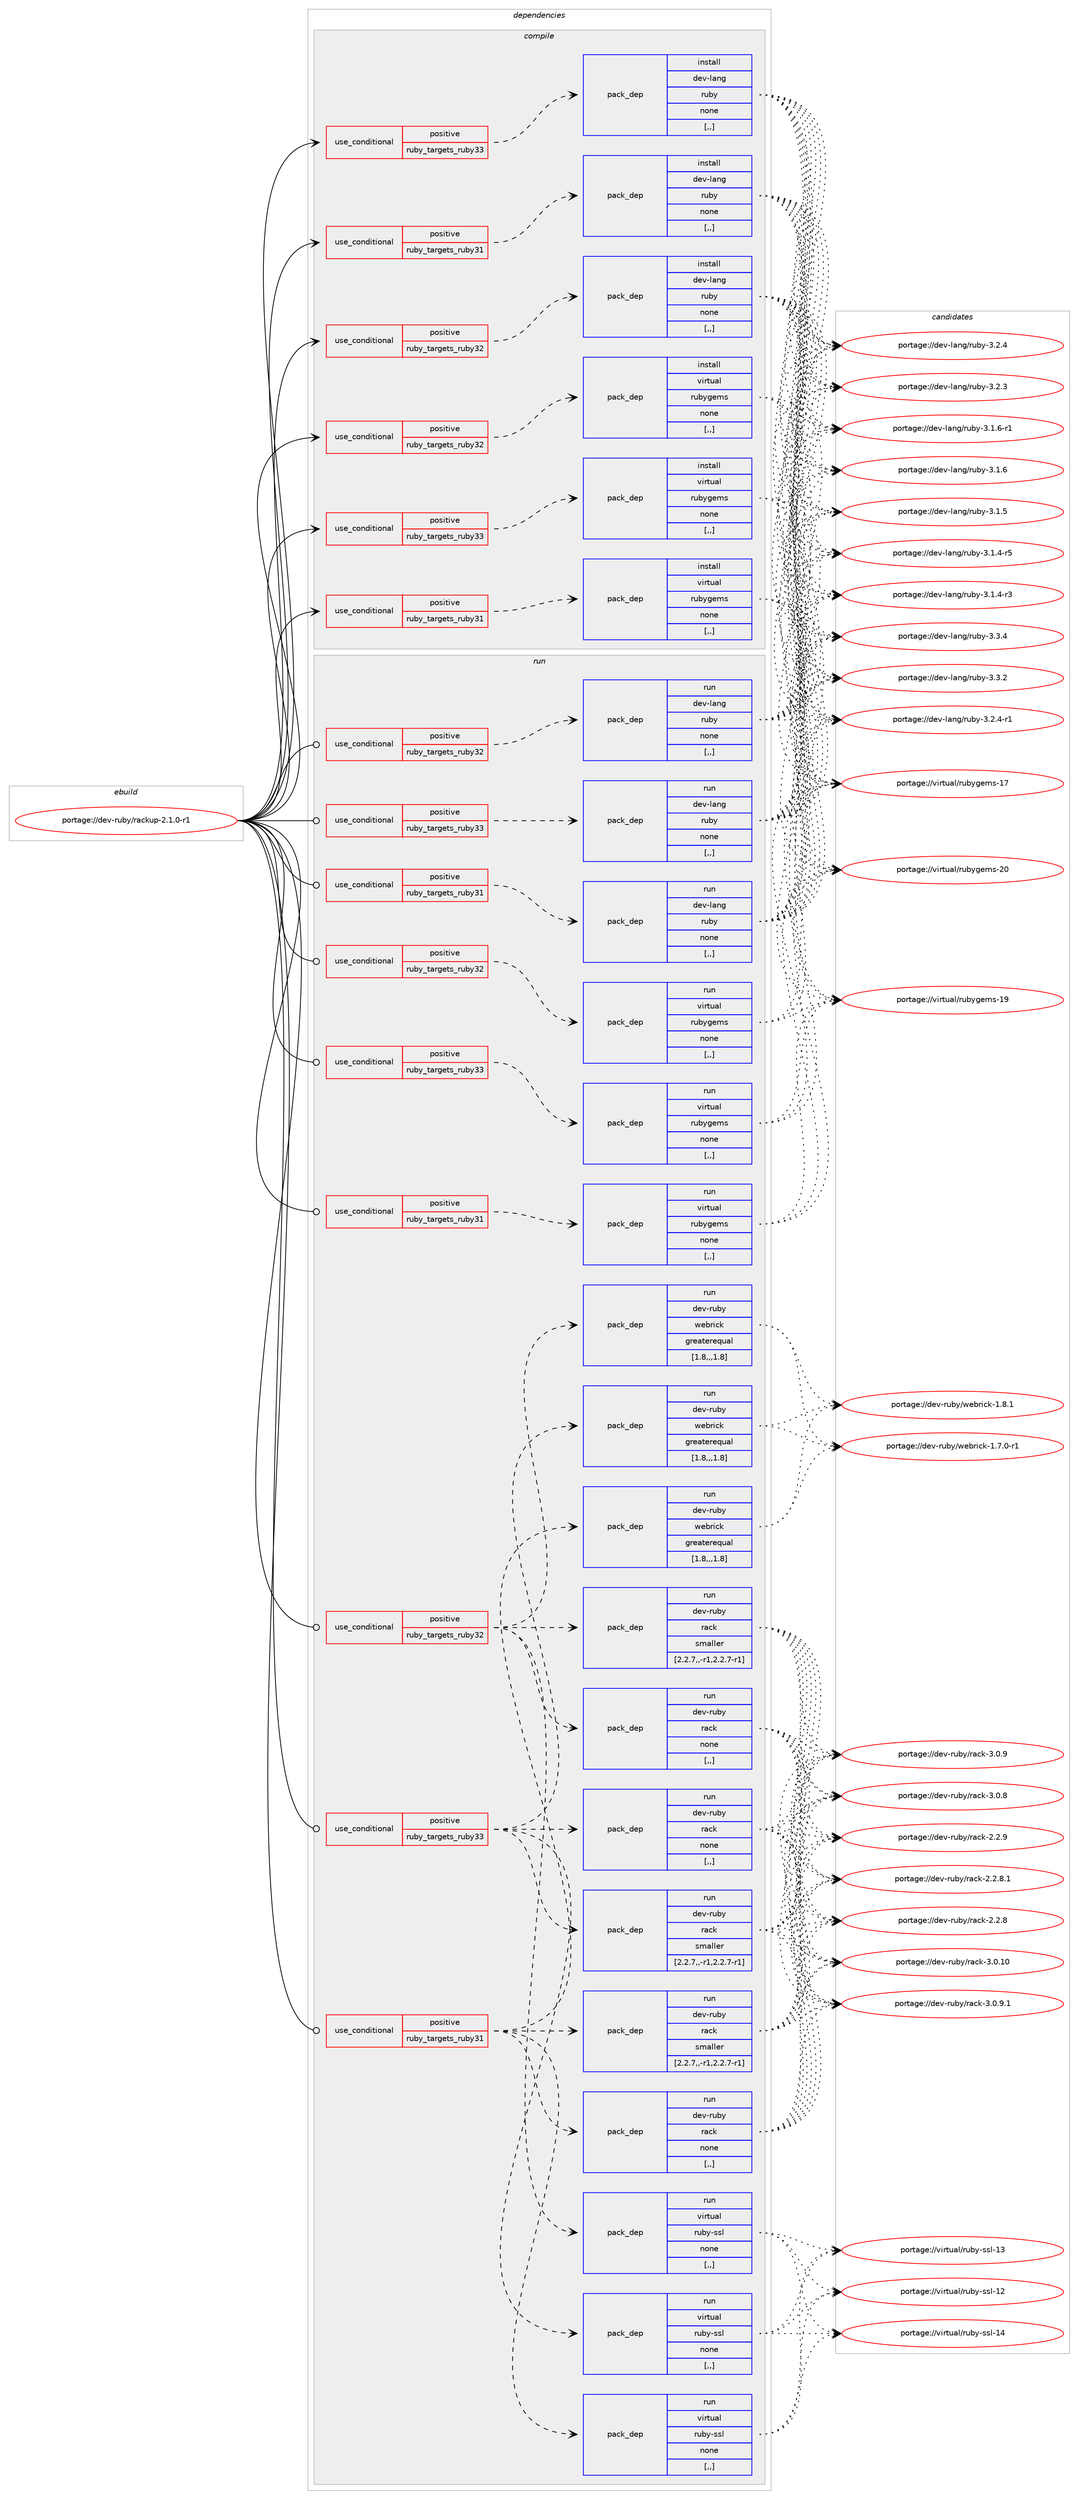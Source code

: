 digraph prolog {

# *************
# Graph options
# *************

newrank=true;
concentrate=true;
compound=true;
graph [rankdir=LR,fontname=Helvetica,fontsize=10,ranksep=1.5];#, ranksep=2.5, nodesep=0.2];
edge  [arrowhead=vee];
node  [fontname=Helvetica,fontsize=10];

# **********
# The ebuild
# **********

subgraph cluster_leftcol {
color=gray;
label=<<i>ebuild</i>>;
id [label="portage://dev-ruby/rackup-2.1.0-r1", color=red, width=4, href="../dev-ruby/rackup-2.1.0-r1.svg"];
}

# ****************
# The dependencies
# ****************

subgraph cluster_midcol {
color=gray;
label=<<i>dependencies</i>>;
subgraph cluster_compile {
fillcolor="#eeeeee";
style=filled;
label=<<i>compile</i>>;
subgraph cond53184 {
dependency195351 [label=<<TABLE BORDER="0" CELLBORDER="1" CELLSPACING="0" CELLPADDING="4"><TR><TD ROWSPAN="3" CELLPADDING="10">use_conditional</TD></TR><TR><TD>positive</TD></TR><TR><TD>ruby_targets_ruby31</TD></TR></TABLE>>, shape=none, color=red];
subgraph pack140812 {
dependency195352 [label=<<TABLE BORDER="0" CELLBORDER="1" CELLSPACING="0" CELLPADDING="4" WIDTH="220"><TR><TD ROWSPAN="6" CELLPADDING="30">pack_dep</TD></TR><TR><TD WIDTH="110">install</TD></TR><TR><TD>dev-lang</TD></TR><TR><TD>ruby</TD></TR><TR><TD>none</TD></TR><TR><TD>[,,]</TD></TR></TABLE>>, shape=none, color=blue];
}
dependency195351:e -> dependency195352:w [weight=20,style="dashed",arrowhead="vee"];
}
id:e -> dependency195351:w [weight=20,style="solid",arrowhead="vee"];
subgraph cond53185 {
dependency195353 [label=<<TABLE BORDER="0" CELLBORDER="1" CELLSPACING="0" CELLPADDING="4"><TR><TD ROWSPAN="3" CELLPADDING="10">use_conditional</TD></TR><TR><TD>positive</TD></TR><TR><TD>ruby_targets_ruby31</TD></TR></TABLE>>, shape=none, color=red];
subgraph pack140813 {
dependency195354 [label=<<TABLE BORDER="0" CELLBORDER="1" CELLSPACING="0" CELLPADDING="4" WIDTH="220"><TR><TD ROWSPAN="6" CELLPADDING="30">pack_dep</TD></TR><TR><TD WIDTH="110">install</TD></TR><TR><TD>virtual</TD></TR><TR><TD>rubygems</TD></TR><TR><TD>none</TD></TR><TR><TD>[,,]</TD></TR></TABLE>>, shape=none, color=blue];
}
dependency195353:e -> dependency195354:w [weight=20,style="dashed",arrowhead="vee"];
}
id:e -> dependency195353:w [weight=20,style="solid",arrowhead="vee"];
subgraph cond53186 {
dependency195355 [label=<<TABLE BORDER="0" CELLBORDER="1" CELLSPACING="0" CELLPADDING="4"><TR><TD ROWSPAN="3" CELLPADDING="10">use_conditional</TD></TR><TR><TD>positive</TD></TR><TR><TD>ruby_targets_ruby32</TD></TR></TABLE>>, shape=none, color=red];
subgraph pack140814 {
dependency195356 [label=<<TABLE BORDER="0" CELLBORDER="1" CELLSPACING="0" CELLPADDING="4" WIDTH="220"><TR><TD ROWSPAN="6" CELLPADDING="30">pack_dep</TD></TR><TR><TD WIDTH="110">install</TD></TR><TR><TD>dev-lang</TD></TR><TR><TD>ruby</TD></TR><TR><TD>none</TD></TR><TR><TD>[,,]</TD></TR></TABLE>>, shape=none, color=blue];
}
dependency195355:e -> dependency195356:w [weight=20,style="dashed",arrowhead="vee"];
}
id:e -> dependency195355:w [weight=20,style="solid",arrowhead="vee"];
subgraph cond53187 {
dependency195357 [label=<<TABLE BORDER="0" CELLBORDER="1" CELLSPACING="0" CELLPADDING="4"><TR><TD ROWSPAN="3" CELLPADDING="10">use_conditional</TD></TR><TR><TD>positive</TD></TR><TR><TD>ruby_targets_ruby32</TD></TR></TABLE>>, shape=none, color=red];
subgraph pack140815 {
dependency195358 [label=<<TABLE BORDER="0" CELLBORDER="1" CELLSPACING="0" CELLPADDING="4" WIDTH="220"><TR><TD ROWSPAN="6" CELLPADDING="30">pack_dep</TD></TR><TR><TD WIDTH="110">install</TD></TR><TR><TD>virtual</TD></TR><TR><TD>rubygems</TD></TR><TR><TD>none</TD></TR><TR><TD>[,,]</TD></TR></TABLE>>, shape=none, color=blue];
}
dependency195357:e -> dependency195358:w [weight=20,style="dashed",arrowhead="vee"];
}
id:e -> dependency195357:w [weight=20,style="solid",arrowhead="vee"];
subgraph cond53188 {
dependency195359 [label=<<TABLE BORDER="0" CELLBORDER="1" CELLSPACING="0" CELLPADDING="4"><TR><TD ROWSPAN="3" CELLPADDING="10">use_conditional</TD></TR><TR><TD>positive</TD></TR><TR><TD>ruby_targets_ruby33</TD></TR></TABLE>>, shape=none, color=red];
subgraph pack140816 {
dependency195360 [label=<<TABLE BORDER="0" CELLBORDER="1" CELLSPACING="0" CELLPADDING="4" WIDTH="220"><TR><TD ROWSPAN="6" CELLPADDING="30">pack_dep</TD></TR><TR><TD WIDTH="110">install</TD></TR><TR><TD>dev-lang</TD></TR><TR><TD>ruby</TD></TR><TR><TD>none</TD></TR><TR><TD>[,,]</TD></TR></TABLE>>, shape=none, color=blue];
}
dependency195359:e -> dependency195360:w [weight=20,style="dashed",arrowhead="vee"];
}
id:e -> dependency195359:w [weight=20,style="solid",arrowhead="vee"];
subgraph cond53189 {
dependency195361 [label=<<TABLE BORDER="0" CELLBORDER="1" CELLSPACING="0" CELLPADDING="4"><TR><TD ROWSPAN="3" CELLPADDING="10">use_conditional</TD></TR><TR><TD>positive</TD></TR><TR><TD>ruby_targets_ruby33</TD></TR></TABLE>>, shape=none, color=red];
subgraph pack140817 {
dependency195362 [label=<<TABLE BORDER="0" CELLBORDER="1" CELLSPACING="0" CELLPADDING="4" WIDTH="220"><TR><TD ROWSPAN="6" CELLPADDING="30">pack_dep</TD></TR><TR><TD WIDTH="110">install</TD></TR><TR><TD>virtual</TD></TR><TR><TD>rubygems</TD></TR><TR><TD>none</TD></TR><TR><TD>[,,]</TD></TR></TABLE>>, shape=none, color=blue];
}
dependency195361:e -> dependency195362:w [weight=20,style="dashed",arrowhead="vee"];
}
id:e -> dependency195361:w [weight=20,style="solid",arrowhead="vee"];
}
subgraph cluster_compileandrun {
fillcolor="#eeeeee";
style=filled;
label=<<i>compile and run</i>>;
}
subgraph cluster_run {
fillcolor="#eeeeee";
style=filled;
label=<<i>run</i>>;
subgraph cond53190 {
dependency195363 [label=<<TABLE BORDER="0" CELLBORDER="1" CELLSPACING="0" CELLPADDING="4"><TR><TD ROWSPAN="3" CELLPADDING="10">use_conditional</TD></TR><TR><TD>positive</TD></TR><TR><TD>ruby_targets_ruby31</TD></TR></TABLE>>, shape=none, color=red];
subgraph pack140818 {
dependency195364 [label=<<TABLE BORDER="0" CELLBORDER="1" CELLSPACING="0" CELLPADDING="4" WIDTH="220"><TR><TD ROWSPAN="6" CELLPADDING="30">pack_dep</TD></TR><TR><TD WIDTH="110">run</TD></TR><TR><TD>dev-lang</TD></TR><TR><TD>ruby</TD></TR><TR><TD>none</TD></TR><TR><TD>[,,]</TD></TR></TABLE>>, shape=none, color=blue];
}
dependency195363:e -> dependency195364:w [weight=20,style="dashed",arrowhead="vee"];
}
id:e -> dependency195363:w [weight=20,style="solid",arrowhead="odot"];
subgraph cond53191 {
dependency195365 [label=<<TABLE BORDER="0" CELLBORDER="1" CELLSPACING="0" CELLPADDING="4"><TR><TD ROWSPAN="3" CELLPADDING="10">use_conditional</TD></TR><TR><TD>positive</TD></TR><TR><TD>ruby_targets_ruby31</TD></TR></TABLE>>, shape=none, color=red];
subgraph pack140819 {
dependency195366 [label=<<TABLE BORDER="0" CELLBORDER="1" CELLSPACING="0" CELLPADDING="4" WIDTH="220"><TR><TD ROWSPAN="6" CELLPADDING="30">pack_dep</TD></TR><TR><TD WIDTH="110">run</TD></TR><TR><TD>dev-ruby</TD></TR><TR><TD>rack</TD></TR><TR><TD>none</TD></TR><TR><TD>[,,]</TD></TR></TABLE>>, shape=none, color=blue];
}
dependency195365:e -> dependency195366:w [weight=20,style="dashed",arrowhead="vee"];
subgraph pack140820 {
dependency195367 [label=<<TABLE BORDER="0" CELLBORDER="1" CELLSPACING="0" CELLPADDING="4" WIDTH="220"><TR><TD ROWSPAN="6" CELLPADDING="30">pack_dep</TD></TR><TR><TD WIDTH="110">run</TD></TR><TR><TD>dev-ruby</TD></TR><TR><TD>webrick</TD></TR><TR><TD>greaterequal</TD></TR><TR><TD>[1.8,,,1.8]</TD></TR></TABLE>>, shape=none, color=blue];
}
dependency195365:e -> dependency195367:w [weight=20,style="dashed",arrowhead="vee"];
subgraph pack140821 {
dependency195368 [label=<<TABLE BORDER="0" CELLBORDER="1" CELLSPACING="0" CELLPADDING="4" WIDTH="220"><TR><TD ROWSPAN="6" CELLPADDING="30">pack_dep</TD></TR><TR><TD WIDTH="110">run</TD></TR><TR><TD>virtual</TD></TR><TR><TD>ruby-ssl</TD></TR><TR><TD>none</TD></TR><TR><TD>[,,]</TD></TR></TABLE>>, shape=none, color=blue];
}
dependency195365:e -> dependency195368:w [weight=20,style="dashed",arrowhead="vee"];
subgraph pack140822 {
dependency195369 [label=<<TABLE BORDER="0" CELLBORDER="1" CELLSPACING="0" CELLPADDING="4" WIDTH="220"><TR><TD ROWSPAN="6" CELLPADDING="30">pack_dep</TD></TR><TR><TD WIDTH="110">run</TD></TR><TR><TD>dev-ruby</TD></TR><TR><TD>rack</TD></TR><TR><TD>smaller</TD></TR><TR><TD>[2.2.7,,-r1,2.2.7-r1]</TD></TR></TABLE>>, shape=none, color=blue];
}
dependency195365:e -> dependency195369:w [weight=20,style="dashed",arrowhead="vee"];
}
id:e -> dependency195365:w [weight=20,style="solid",arrowhead="odot"];
subgraph cond53192 {
dependency195370 [label=<<TABLE BORDER="0" CELLBORDER="1" CELLSPACING="0" CELLPADDING="4"><TR><TD ROWSPAN="3" CELLPADDING="10">use_conditional</TD></TR><TR><TD>positive</TD></TR><TR><TD>ruby_targets_ruby31</TD></TR></TABLE>>, shape=none, color=red];
subgraph pack140823 {
dependency195371 [label=<<TABLE BORDER="0" CELLBORDER="1" CELLSPACING="0" CELLPADDING="4" WIDTH="220"><TR><TD ROWSPAN="6" CELLPADDING="30">pack_dep</TD></TR><TR><TD WIDTH="110">run</TD></TR><TR><TD>virtual</TD></TR><TR><TD>rubygems</TD></TR><TR><TD>none</TD></TR><TR><TD>[,,]</TD></TR></TABLE>>, shape=none, color=blue];
}
dependency195370:e -> dependency195371:w [weight=20,style="dashed",arrowhead="vee"];
}
id:e -> dependency195370:w [weight=20,style="solid",arrowhead="odot"];
subgraph cond53193 {
dependency195372 [label=<<TABLE BORDER="0" CELLBORDER="1" CELLSPACING="0" CELLPADDING="4"><TR><TD ROWSPAN="3" CELLPADDING="10">use_conditional</TD></TR><TR><TD>positive</TD></TR><TR><TD>ruby_targets_ruby32</TD></TR></TABLE>>, shape=none, color=red];
subgraph pack140824 {
dependency195373 [label=<<TABLE BORDER="0" CELLBORDER="1" CELLSPACING="0" CELLPADDING="4" WIDTH="220"><TR><TD ROWSPAN="6" CELLPADDING="30">pack_dep</TD></TR><TR><TD WIDTH="110">run</TD></TR><TR><TD>dev-lang</TD></TR><TR><TD>ruby</TD></TR><TR><TD>none</TD></TR><TR><TD>[,,]</TD></TR></TABLE>>, shape=none, color=blue];
}
dependency195372:e -> dependency195373:w [weight=20,style="dashed",arrowhead="vee"];
}
id:e -> dependency195372:w [weight=20,style="solid",arrowhead="odot"];
subgraph cond53194 {
dependency195374 [label=<<TABLE BORDER="0" CELLBORDER="1" CELLSPACING="0" CELLPADDING="4"><TR><TD ROWSPAN="3" CELLPADDING="10">use_conditional</TD></TR><TR><TD>positive</TD></TR><TR><TD>ruby_targets_ruby32</TD></TR></TABLE>>, shape=none, color=red];
subgraph pack140825 {
dependency195375 [label=<<TABLE BORDER="0" CELLBORDER="1" CELLSPACING="0" CELLPADDING="4" WIDTH="220"><TR><TD ROWSPAN="6" CELLPADDING="30">pack_dep</TD></TR><TR><TD WIDTH="110">run</TD></TR><TR><TD>dev-ruby</TD></TR><TR><TD>rack</TD></TR><TR><TD>none</TD></TR><TR><TD>[,,]</TD></TR></TABLE>>, shape=none, color=blue];
}
dependency195374:e -> dependency195375:w [weight=20,style="dashed",arrowhead="vee"];
subgraph pack140826 {
dependency195376 [label=<<TABLE BORDER="0" CELLBORDER="1" CELLSPACING="0" CELLPADDING="4" WIDTH="220"><TR><TD ROWSPAN="6" CELLPADDING="30">pack_dep</TD></TR><TR><TD WIDTH="110">run</TD></TR><TR><TD>dev-ruby</TD></TR><TR><TD>webrick</TD></TR><TR><TD>greaterequal</TD></TR><TR><TD>[1.8,,,1.8]</TD></TR></TABLE>>, shape=none, color=blue];
}
dependency195374:e -> dependency195376:w [weight=20,style="dashed",arrowhead="vee"];
subgraph pack140827 {
dependency195377 [label=<<TABLE BORDER="0" CELLBORDER="1" CELLSPACING="0" CELLPADDING="4" WIDTH="220"><TR><TD ROWSPAN="6" CELLPADDING="30">pack_dep</TD></TR><TR><TD WIDTH="110">run</TD></TR><TR><TD>virtual</TD></TR><TR><TD>ruby-ssl</TD></TR><TR><TD>none</TD></TR><TR><TD>[,,]</TD></TR></TABLE>>, shape=none, color=blue];
}
dependency195374:e -> dependency195377:w [weight=20,style="dashed",arrowhead="vee"];
subgraph pack140828 {
dependency195378 [label=<<TABLE BORDER="0" CELLBORDER="1" CELLSPACING="0" CELLPADDING="4" WIDTH="220"><TR><TD ROWSPAN="6" CELLPADDING="30">pack_dep</TD></TR><TR><TD WIDTH="110">run</TD></TR><TR><TD>dev-ruby</TD></TR><TR><TD>rack</TD></TR><TR><TD>smaller</TD></TR><TR><TD>[2.2.7,,-r1,2.2.7-r1]</TD></TR></TABLE>>, shape=none, color=blue];
}
dependency195374:e -> dependency195378:w [weight=20,style="dashed",arrowhead="vee"];
}
id:e -> dependency195374:w [weight=20,style="solid",arrowhead="odot"];
subgraph cond53195 {
dependency195379 [label=<<TABLE BORDER="0" CELLBORDER="1" CELLSPACING="0" CELLPADDING="4"><TR><TD ROWSPAN="3" CELLPADDING="10">use_conditional</TD></TR><TR><TD>positive</TD></TR><TR><TD>ruby_targets_ruby32</TD></TR></TABLE>>, shape=none, color=red];
subgraph pack140829 {
dependency195380 [label=<<TABLE BORDER="0" CELLBORDER="1" CELLSPACING="0" CELLPADDING="4" WIDTH="220"><TR><TD ROWSPAN="6" CELLPADDING="30">pack_dep</TD></TR><TR><TD WIDTH="110">run</TD></TR><TR><TD>virtual</TD></TR><TR><TD>rubygems</TD></TR><TR><TD>none</TD></TR><TR><TD>[,,]</TD></TR></TABLE>>, shape=none, color=blue];
}
dependency195379:e -> dependency195380:w [weight=20,style="dashed",arrowhead="vee"];
}
id:e -> dependency195379:w [weight=20,style="solid",arrowhead="odot"];
subgraph cond53196 {
dependency195381 [label=<<TABLE BORDER="0" CELLBORDER="1" CELLSPACING="0" CELLPADDING="4"><TR><TD ROWSPAN="3" CELLPADDING="10">use_conditional</TD></TR><TR><TD>positive</TD></TR><TR><TD>ruby_targets_ruby33</TD></TR></TABLE>>, shape=none, color=red];
subgraph pack140830 {
dependency195382 [label=<<TABLE BORDER="0" CELLBORDER="1" CELLSPACING="0" CELLPADDING="4" WIDTH="220"><TR><TD ROWSPAN="6" CELLPADDING="30">pack_dep</TD></TR><TR><TD WIDTH="110">run</TD></TR><TR><TD>dev-lang</TD></TR><TR><TD>ruby</TD></TR><TR><TD>none</TD></TR><TR><TD>[,,]</TD></TR></TABLE>>, shape=none, color=blue];
}
dependency195381:e -> dependency195382:w [weight=20,style="dashed",arrowhead="vee"];
}
id:e -> dependency195381:w [weight=20,style="solid",arrowhead="odot"];
subgraph cond53197 {
dependency195383 [label=<<TABLE BORDER="0" CELLBORDER="1" CELLSPACING="0" CELLPADDING="4"><TR><TD ROWSPAN="3" CELLPADDING="10">use_conditional</TD></TR><TR><TD>positive</TD></TR><TR><TD>ruby_targets_ruby33</TD></TR></TABLE>>, shape=none, color=red];
subgraph pack140831 {
dependency195384 [label=<<TABLE BORDER="0" CELLBORDER="1" CELLSPACING="0" CELLPADDING="4" WIDTH="220"><TR><TD ROWSPAN="6" CELLPADDING="30">pack_dep</TD></TR><TR><TD WIDTH="110">run</TD></TR><TR><TD>dev-ruby</TD></TR><TR><TD>rack</TD></TR><TR><TD>none</TD></TR><TR><TD>[,,]</TD></TR></TABLE>>, shape=none, color=blue];
}
dependency195383:e -> dependency195384:w [weight=20,style="dashed",arrowhead="vee"];
subgraph pack140832 {
dependency195385 [label=<<TABLE BORDER="0" CELLBORDER="1" CELLSPACING="0" CELLPADDING="4" WIDTH="220"><TR><TD ROWSPAN="6" CELLPADDING="30">pack_dep</TD></TR><TR><TD WIDTH="110">run</TD></TR><TR><TD>dev-ruby</TD></TR><TR><TD>webrick</TD></TR><TR><TD>greaterequal</TD></TR><TR><TD>[1.8,,,1.8]</TD></TR></TABLE>>, shape=none, color=blue];
}
dependency195383:e -> dependency195385:w [weight=20,style="dashed",arrowhead="vee"];
subgraph pack140833 {
dependency195386 [label=<<TABLE BORDER="0" CELLBORDER="1" CELLSPACING="0" CELLPADDING="4" WIDTH="220"><TR><TD ROWSPAN="6" CELLPADDING="30">pack_dep</TD></TR><TR><TD WIDTH="110">run</TD></TR><TR><TD>virtual</TD></TR><TR><TD>ruby-ssl</TD></TR><TR><TD>none</TD></TR><TR><TD>[,,]</TD></TR></TABLE>>, shape=none, color=blue];
}
dependency195383:e -> dependency195386:w [weight=20,style="dashed",arrowhead="vee"];
subgraph pack140834 {
dependency195387 [label=<<TABLE BORDER="0" CELLBORDER="1" CELLSPACING="0" CELLPADDING="4" WIDTH="220"><TR><TD ROWSPAN="6" CELLPADDING="30">pack_dep</TD></TR><TR><TD WIDTH="110">run</TD></TR><TR><TD>dev-ruby</TD></TR><TR><TD>rack</TD></TR><TR><TD>smaller</TD></TR><TR><TD>[2.2.7,,-r1,2.2.7-r1]</TD></TR></TABLE>>, shape=none, color=blue];
}
dependency195383:e -> dependency195387:w [weight=20,style="dashed",arrowhead="vee"];
}
id:e -> dependency195383:w [weight=20,style="solid",arrowhead="odot"];
subgraph cond53198 {
dependency195388 [label=<<TABLE BORDER="0" CELLBORDER="1" CELLSPACING="0" CELLPADDING="4"><TR><TD ROWSPAN="3" CELLPADDING="10">use_conditional</TD></TR><TR><TD>positive</TD></TR><TR><TD>ruby_targets_ruby33</TD></TR></TABLE>>, shape=none, color=red];
subgraph pack140835 {
dependency195389 [label=<<TABLE BORDER="0" CELLBORDER="1" CELLSPACING="0" CELLPADDING="4" WIDTH="220"><TR><TD ROWSPAN="6" CELLPADDING="30">pack_dep</TD></TR><TR><TD WIDTH="110">run</TD></TR><TR><TD>virtual</TD></TR><TR><TD>rubygems</TD></TR><TR><TD>none</TD></TR><TR><TD>[,,]</TD></TR></TABLE>>, shape=none, color=blue];
}
dependency195388:e -> dependency195389:w [weight=20,style="dashed",arrowhead="vee"];
}
id:e -> dependency195388:w [weight=20,style="solid",arrowhead="odot"];
}
}

# **************
# The candidates
# **************

subgraph cluster_choices {
rank=same;
color=gray;
label=<<i>candidates</i>>;

subgraph choice140812 {
color=black;
nodesep=1;
choice10010111845108971101034711411798121455146514652 [label="portage://dev-lang/ruby-3.3.4", color=red, width=4,href="../dev-lang/ruby-3.3.4.svg"];
choice10010111845108971101034711411798121455146514650 [label="portage://dev-lang/ruby-3.3.2", color=red, width=4,href="../dev-lang/ruby-3.3.2.svg"];
choice100101118451089711010347114117981214551465046524511449 [label="portage://dev-lang/ruby-3.2.4-r1", color=red, width=4,href="../dev-lang/ruby-3.2.4-r1.svg"];
choice10010111845108971101034711411798121455146504652 [label="portage://dev-lang/ruby-3.2.4", color=red, width=4,href="../dev-lang/ruby-3.2.4.svg"];
choice10010111845108971101034711411798121455146504651 [label="portage://dev-lang/ruby-3.2.3", color=red, width=4,href="../dev-lang/ruby-3.2.3.svg"];
choice100101118451089711010347114117981214551464946544511449 [label="portage://dev-lang/ruby-3.1.6-r1", color=red, width=4,href="../dev-lang/ruby-3.1.6-r1.svg"];
choice10010111845108971101034711411798121455146494654 [label="portage://dev-lang/ruby-3.1.6", color=red, width=4,href="../dev-lang/ruby-3.1.6.svg"];
choice10010111845108971101034711411798121455146494653 [label="portage://dev-lang/ruby-3.1.5", color=red, width=4,href="../dev-lang/ruby-3.1.5.svg"];
choice100101118451089711010347114117981214551464946524511453 [label="portage://dev-lang/ruby-3.1.4-r5", color=red, width=4,href="../dev-lang/ruby-3.1.4-r5.svg"];
choice100101118451089711010347114117981214551464946524511451 [label="portage://dev-lang/ruby-3.1.4-r3", color=red, width=4,href="../dev-lang/ruby-3.1.4-r3.svg"];
dependency195352:e -> choice10010111845108971101034711411798121455146514652:w [style=dotted,weight="100"];
dependency195352:e -> choice10010111845108971101034711411798121455146514650:w [style=dotted,weight="100"];
dependency195352:e -> choice100101118451089711010347114117981214551465046524511449:w [style=dotted,weight="100"];
dependency195352:e -> choice10010111845108971101034711411798121455146504652:w [style=dotted,weight="100"];
dependency195352:e -> choice10010111845108971101034711411798121455146504651:w [style=dotted,weight="100"];
dependency195352:e -> choice100101118451089711010347114117981214551464946544511449:w [style=dotted,weight="100"];
dependency195352:e -> choice10010111845108971101034711411798121455146494654:w [style=dotted,weight="100"];
dependency195352:e -> choice10010111845108971101034711411798121455146494653:w [style=dotted,weight="100"];
dependency195352:e -> choice100101118451089711010347114117981214551464946524511453:w [style=dotted,weight="100"];
dependency195352:e -> choice100101118451089711010347114117981214551464946524511451:w [style=dotted,weight="100"];
}
subgraph choice140813 {
color=black;
nodesep=1;
choice118105114116117971084711411798121103101109115455048 [label="portage://virtual/rubygems-20", color=red, width=4,href="../virtual/rubygems-20.svg"];
choice118105114116117971084711411798121103101109115454957 [label="portage://virtual/rubygems-19", color=red, width=4,href="../virtual/rubygems-19.svg"];
choice118105114116117971084711411798121103101109115454955 [label="portage://virtual/rubygems-17", color=red, width=4,href="../virtual/rubygems-17.svg"];
dependency195354:e -> choice118105114116117971084711411798121103101109115455048:w [style=dotted,weight="100"];
dependency195354:e -> choice118105114116117971084711411798121103101109115454957:w [style=dotted,weight="100"];
dependency195354:e -> choice118105114116117971084711411798121103101109115454955:w [style=dotted,weight="100"];
}
subgraph choice140814 {
color=black;
nodesep=1;
choice10010111845108971101034711411798121455146514652 [label="portage://dev-lang/ruby-3.3.4", color=red, width=4,href="../dev-lang/ruby-3.3.4.svg"];
choice10010111845108971101034711411798121455146514650 [label="portage://dev-lang/ruby-3.3.2", color=red, width=4,href="../dev-lang/ruby-3.3.2.svg"];
choice100101118451089711010347114117981214551465046524511449 [label="portage://dev-lang/ruby-3.2.4-r1", color=red, width=4,href="../dev-lang/ruby-3.2.4-r1.svg"];
choice10010111845108971101034711411798121455146504652 [label="portage://dev-lang/ruby-3.2.4", color=red, width=4,href="../dev-lang/ruby-3.2.4.svg"];
choice10010111845108971101034711411798121455146504651 [label="portage://dev-lang/ruby-3.2.3", color=red, width=4,href="../dev-lang/ruby-3.2.3.svg"];
choice100101118451089711010347114117981214551464946544511449 [label="portage://dev-lang/ruby-3.1.6-r1", color=red, width=4,href="../dev-lang/ruby-3.1.6-r1.svg"];
choice10010111845108971101034711411798121455146494654 [label="portage://dev-lang/ruby-3.1.6", color=red, width=4,href="../dev-lang/ruby-3.1.6.svg"];
choice10010111845108971101034711411798121455146494653 [label="portage://dev-lang/ruby-3.1.5", color=red, width=4,href="../dev-lang/ruby-3.1.5.svg"];
choice100101118451089711010347114117981214551464946524511453 [label="portage://dev-lang/ruby-3.1.4-r5", color=red, width=4,href="../dev-lang/ruby-3.1.4-r5.svg"];
choice100101118451089711010347114117981214551464946524511451 [label="portage://dev-lang/ruby-3.1.4-r3", color=red, width=4,href="../dev-lang/ruby-3.1.4-r3.svg"];
dependency195356:e -> choice10010111845108971101034711411798121455146514652:w [style=dotted,weight="100"];
dependency195356:e -> choice10010111845108971101034711411798121455146514650:w [style=dotted,weight="100"];
dependency195356:e -> choice100101118451089711010347114117981214551465046524511449:w [style=dotted,weight="100"];
dependency195356:e -> choice10010111845108971101034711411798121455146504652:w [style=dotted,weight="100"];
dependency195356:e -> choice10010111845108971101034711411798121455146504651:w [style=dotted,weight="100"];
dependency195356:e -> choice100101118451089711010347114117981214551464946544511449:w [style=dotted,weight="100"];
dependency195356:e -> choice10010111845108971101034711411798121455146494654:w [style=dotted,weight="100"];
dependency195356:e -> choice10010111845108971101034711411798121455146494653:w [style=dotted,weight="100"];
dependency195356:e -> choice100101118451089711010347114117981214551464946524511453:w [style=dotted,weight="100"];
dependency195356:e -> choice100101118451089711010347114117981214551464946524511451:w [style=dotted,weight="100"];
}
subgraph choice140815 {
color=black;
nodesep=1;
choice118105114116117971084711411798121103101109115455048 [label="portage://virtual/rubygems-20", color=red, width=4,href="../virtual/rubygems-20.svg"];
choice118105114116117971084711411798121103101109115454957 [label="portage://virtual/rubygems-19", color=red, width=4,href="../virtual/rubygems-19.svg"];
choice118105114116117971084711411798121103101109115454955 [label="portage://virtual/rubygems-17", color=red, width=4,href="../virtual/rubygems-17.svg"];
dependency195358:e -> choice118105114116117971084711411798121103101109115455048:w [style=dotted,weight="100"];
dependency195358:e -> choice118105114116117971084711411798121103101109115454957:w [style=dotted,weight="100"];
dependency195358:e -> choice118105114116117971084711411798121103101109115454955:w [style=dotted,weight="100"];
}
subgraph choice140816 {
color=black;
nodesep=1;
choice10010111845108971101034711411798121455146514652 [label="portage://dev-lang/ruby-3.3.4", color=red, width=4,href="../dev-lang/ruby-3.3.4.svg"];
choice10010111845108971101034711411798121455146514650 [label="portage://dev-lang/ruby-3.3.2", color=red, width=4,href="../dev-lang/ruby-3.3.2.svg"];
choice100101118451089711010347114117981214551465046524511449 [label="portage://dev-lang/ruby-3.2.4-r1", color=red, width=4,href="../dev-lang/ruby-3.2.4-r1.svg"];
choice10010111845108971101034711411798121455146504652 [label="portage://dev-lang/ruby-3.2.4", color=red, width=4,href="../dev-lang/ruby-3.2.4.svg"];
choice10010111845108971101034711411798121455146504651 [label="portage://dev-lang/ruby-3.2.3", color=red, width=4,href="../dev-lang/ruby-3.2.3.svg"];
choice100101118451089711010347114117981214551464946544511449 [label="portage://dev-lang/ruby-3.1.6-r1", color=red, width=4,href="../dev-lang/ruby-3.1.6-r1.svg"];
choice10010111845108971101034711411798121455146494654 [label="portage://dev-lang/ruby-3.1.6", color=red, width=4,href="../dev-lang/ruby-3.1.6.svg"];
choice10010111845108971101034711411798121455146494653 [label="portage://dev-lang/ruby-3.1.5", color=red, width=4,href="../dev-lang/ruby-3.1.5.svg"];
choice100101118451089711010347114117981214551464946524511453 [label="portage://dev-lang/ruby-3.1.4-r5", color=red, width=4,href="../dev-lang/ruby-3.1.4-r5.svg"];
choice100101118451089711010347114117981214551464946524511451 [label="portage://dev-lang/ruby-3.1.4-r3", color=red, width=4,href="../dev-lang/ruby-3.1.4-r3.svg"];
dependency195360:e -> choice10010111845108971101034711411798121455146514652:w [style=dotted,weight="100"];
dependency195360:e -> choice10010111845108971101034711411798121455146514650:w [style=dotted,weight="100"];
dependency195360:e -> choice100101118451089711010347114117981214551465046524511449:w [style=dotted,weight="100"];
dependency195360:e -> choice10010111845108971101034711411798121455146504652:w [style=dotted,weight="100"];
dependency195360:e -> choice10010111845108971101034711411798121455146504651:w [style=dotted,weight="100"];
dependency195360:e -> choice100101118451089711010347114117981214551464946544511449:w [style=dotted,weight="100"];
dependency195360:e -> choice10010111845108971101034711411798121455146494654:w [style=dotted,weight="100"];
dependency195360:e -> choice10010111845108971101034711411798121455146494653:w [style=dotted,weight="100"];
dependency195360:e -> choice100101118451089711010347114117981214551464946524511453:w [style=dotted,weight="100"];
dependency195360:e -> choice100101118451089711010347114117981214551464946524511451:w [style=dotted,weight="100"];
}
subgraph choice140817 {
color=black;
nodesep=1;
choice118105114116117971084711411798121103101109115455048 [label="portage://virtual/rubygems-20", color=red, width=4,href="../virtual/rubygems-20.svg"];
choice118105114116117971084711411798121103101109115454957 [label="portage://virtual/rubygems-19", color=red, width=4,href="../virtual/rubygems-19.svg"];
choice118105114116117971084711411798121103101109115454955 [label="portage://virtual/rubygems-17", color=red, width=4,href="../virtual/rubygems-17.svg"];
dependency195362:e -> choice118105114116117971084711411798121103101109115455048:w [style=dotted,weight="100"];
dependency195362:e -> choice118105114116117971084711411798121103101109115454957:w [style=dotted,weight="100"];
dependency195362:e -> choice118105114116117971084711411798121103101109115454955:w [style=dotted,weight="100"];
}
subgraph choice140818 {
color=black;
nodesep=1;
choice10010111845108971101034711411798121455146514652 [label="portage://dev-lang/ruby-3.3.4", color=red, width=4,href="../dev-lang/ruby-3.3.4.svg"];
choice10010111845108971101034711411798121455146514650 [label="portage://dev-lang/ruby-3.3.2", color=red, width=4,href="../dev-lang/ruby-3.3.2.svg"];
choice100101118451089711010347114117981214551465046524511449 [label="portage://dev-lang/ruby-3.2.4-r1", color=red, width=4,href="../dev-lang/ruby-3.2.4-r1.svg"];
choice10010111845108971101034711411798121455146504652 [label="portage://dev-lang/ruby-3.2.4", color=red, width=4,href="../dev-lang/ruby-3.2.4.svg"];
choice10010111845108971101034711411798121455146504651 [label="portage://dev-lang/ruby-3.2.3", color=red, width=4,href="../dev-lang/ruby-3.2.3.svg"];
choice100101118451089711010347114117981214551464946544511449 [label="portage://dev-lang/ruby-3.1.6-r1", color=red, width=4,href="../dev-lang/ruby-3.1.6-r1.svg"];
choice10010111845108971101034711411798121455146494654 [label="portage://dev-lang/ruby-3.1.6", color=red, width=4,href="../dev-lang/ruby-3.1.6.svg"];
choice10010111845108971101034711411798121455146494653 [label="portage://dev-lang/ruby-3.1.5", color=red, width=4,href="../dev-lang/ruby-3.1.5.svg"];
choice100101118451089711010347114117981214551464946524511453 [label="portage://dev-lang/ruby-3.1.4-r5", color=red, width=4,href="../dev-lang/ruby-3.1.4-r5.svg"];
choice100101118451089711010347114117981214551464946524511451 [label="portage://dev-lang/ruby-3.1.4-r3", color=red, width=4,href="../dev-lang/ruby-3.1.4-r3.svg"];
dependency195364:e -> choice10010111845108971101034711411798121455146514652:w [style=dotted,weight="100"];
dependency195364:e -> choice10010111845108971101034711411798121455146514650:w [style=dotted,weight="100"];
dependency195364:e -> choice100101118451089711010347114117981214551465046524511449:w [style=dotted,weight="100"];
dependency195364:e -> choice10010111845108971101034711411798121455146504652:w [style=dotted,weight="100"];
dependency195364:e -> choice10010111845108971101034711411798121455146504651:w [style=dotted,weight="100"];
dependency195364:e -> choice100101118451089711010347114117981214551464946544511449:w [style=dotted,weight="100"];
dependency195364:e -> choice10010111845108971101034711411798121455146494654:w [style=dotted,weight="100"];
dependency195364:e -> choice10010111845108971101034711411798121455146494653:w [style=dotted,weight="100"];
dependency195364:e -> choice100101118451089711010347114117981214551464946524511453:w [style=dotted,weight="100"];
dependency195364:e -> choice100101118451089711010347114117981214551464946524511451:w [style=dotted,weight="100"];
}
subgraph choice140819 {
color=black;
nodesep=1;
choice100101118451141179812147114979910745514648464948 [label="portage://dev-ruby/rack-3.0.10", color=red, width=4,href="../dev-ruby/rack-3.0.10.svg"];
choice10010111845114117981214711497991074551464846574649 [label="portage://dev-ruby/rack-3.0.9.1", color=red, width=4,href="../dev-ruby/rack-3.0.9.1.svg"];
choice1001011184511411798121471149799107455146484657 [label="portage://dev-ruby/rack-3.0.9", color=red, width=4,href="../dev-ruby/rack-3.0.9.svg"];
choice1001011184511411798121471149799107455146484656 [label="portage://dev-ruby/rack-3.0.8", color=red, width=4,href="../dev-ruby/rack-3.0.8.svg"];
choice1001011184511411798121471149799107455046504657 [label="portage://dev-ruby/rack-2.2.9", color=red, width=4,href="../dev-ruby/rack-2.2.9.svg"];
choice10010111845114117981214711497991074550465046564649 [label="portage://dev-ruby/rack-2.2.8.1", color=red, width=4,href="../dev-ruby/rack-2.2.8.1.svg"];
choice1001011184511411798121471149799107455046504656 [label="portage://dev-ruby/rack-2.2.8", color=red, width=4,href="../dev-ruby/rack-2.2.8.svg"];
dependency195366:e -> choice100101118451141179812147114979910745514648464948:w [style=dotted,weight="100"];
dependency195366:e -> choice10010111845114117981214711497991074551464846574649:w [style=dotted,weight="100"];
dependency195366:e -> choice1001011184511411798121471149799107455146484657:w [style=dotted,weight="100"];
dependency195366:e -> choice1001011184511411798121471149799107455146484656:w [style=dotted,weight="100"];
dependency195366:e -> choice1001011184511411798121471149799107455046504657:w [style=dotted,weight="100"];
dependency195366:e -> choice10010111845114117981214711497991074550465046564649:w [style=dotted,weight="100"];
dependency195366:e -> choice1001011184511411798121471149799107455046504656:w [style=dotted,weight="100"];
}
subgraph choice140820 {
color=black;
nodesep=1;
choice1001011184511411798121471191019811410599107454946564649 [label="portage://dev-ruby/webrick-1.8.1", color=red, width=4,href="../dev-ruby/webrick-1.8.1.svg"];
choice10010111845114117981214711910198114105991074549465546484511449 [label="portage://dev-ruby/webrick-1.7.0-r1", color=red, width=4,href="../dev-ruby/webrick-1.7.0-r1.svg"];
dependency195367:e -> choice1001011184511411798121471191019811410599107454946564649:w [style=dotted,weight="100"];
dependency195367:e -> choice10010111845114117981214711910198114105991074549465546484511449:w [style=dotted,weight="100"];
}
subgraph choice140821 {
color=black;
nodesep=1;
choice11810511411611797108471141179812145115115108454952 [label="portage://virtual/ruby-ssl-14", color=red, width=4,href="../virtual/ruby-ssl-14.svg"];
choice11810511411611797108471141179812145115115108454951 [label="portage://virtual/ruby-ssl-13", color=red, width=4,href="../virtual/ruby-ssl-13.svg"];
choice11810511411611797108471141179812145115115108454950 [label="portage://virtual/ruby-ssl-12", color=red, width=4,href="../virtual/ruby-ssl-12.svg"];
dependency195368:e -> choice11810511411611797108471141179812145115115108454952:w [style=dotted,weight="100"];
dependency195368:e -> choice11810511411611797108471141179812145115115108454951:w [style=dotted,weight="100"];
dependency195368:e -> choice11810511411611797108471141179812145115115108454950:w [style=dotted,weight="100"];
}
subgraph choice140822 {
color=black;
nodesep=1;
choice100101118451141179812147114979910745514648464948 [label="portage://dev-ruby/rack-3.0.10", color=red, width=4,href="../dev-ruby/rack-3.0.10.svg"];
choice10010111845114117981214711497991074551464846574649 [label="portage://dev-ruby/rack-3.0.9.1", color=red, width=4,href="../dev-ruby/rack-3.0.9.1.svg"];
choice1001011184511411798121471149799107455146484657 [label="portage://dev-ruby/rack-3.0.9", color=red, width=4,href="../dev-ruby/rack-3.0.9.svg"];
choice1001011184511411798121471149799107455146484656 [label="portage://dev-ruby/rack-3.0.8", color=red, width=4,href="../dev-ruby/rack-3.0.8.svg"];
choice1001011184511411798121471149799107455046504657 [label="portage://dev-ruby/rack-2.2.9", color=red, width=4,href="../dev-ruby/rack-2.2.9.svg"];
choice10010111845114117981214711497991074550465046564649 [label="portage://dev-ruby/rack-2.2.8.1", color=red, width=4,href="../dev-ruby/rack-2.2.8.1.svg"];
choice1001011184511411798121471149799107455046504656 [label="portage://dev-ruby/rack-2.2.8", color=red, width=4,href="../dev-ruby/rack-2.2.8.svg"];
dependency195369:e -> choice100101118451141179812147114979910745514648464948:w [style=dotted,weight="100"];
dependency195369:e -> choice10010111845114117981214711497991074551464846574649:w [style=dotted,weight="100"];
dependency195369:e -> choice1001011184511411798121471149799107455146484657:w [style=dotted,weight="100"];
dependency195369:e -> choice1001011184511411798121471149799107455146484656:w [style=dotted,weight="100"];
dependency195369:e -> choice1001011184511411798121471149799107455046504657:w [style=dotted,weight="100"];
dependency195369:e -> choice10010111845114117981214711497991074550465046564649:w [style=dotted,weight="100"];
dependency195369:e -> choice1001011184511411798121471149799107455046504656:w [style=dotted,weight="100"];
}
subgraph choice140823 {
color=black;
nodesep=1;
choice118105114116117971084711411798121103101109115455048 [label="portage://virtual/rubygems-20", color=red, width=4,href="../virtual/rubygems-20.svg"];
choice118105114116117971084711411798121103101109115454957 [label="portage://virtual/rubygems-19", color=red, width=4,href="../virtual/rubygems-19.svg"];
choice118105114116117971084711411798121103101109115454955 [label="portage://virtual/rubygems-17", color=red, width=4,href="../virtual/rubygems-17.svg"];
dependency195371:e -> choice118105114116117971084711411798121103101109115455048:w [style=dotted,weight="100"];
dependency195371:e -> choice118105114116117971084711411798121103101109115454957:w [style=dotted,weight="100"];
dependency195371:e -> choice118105114116117971084711411798121103101109115454955:w [style=dotted,weight="100"];
}
subgraph choice140824 {
color=black;
nodesep=1;
choice10010111845108971101034711411798121455146514652 [label="portage://dev-lang/ruby-3.3.4", color=red, width=4,href="../dev-lang/ruby-3.3.4.svg"];
choice10010111845108971101034711411798121455146514650 [label="portage://dev-lang/ruby-3.3.2", color=red, width=4,href="../dev-lang/ruby-3.3.2.svg"];
choice100101118451089711010347114117981214551465046524511449 [label="portage://dev-lang/ruby-3.2.4-r1", color=red, width=4,href="../dev-lang/ruby-3.2.4-r1.svg"];
choice10010111845108971101034711411798121455146504652 [label="portage://dev-lang/ruby-3.2.4", color=red, width=4,href="../dev-lang/ruby-3.2.4.svg"];
choice10010111845108971101034711411798121455146504651 [label="portage://dev-lang/ruby-3.2.3", color=red, width=4,href="../dev-lang/ruby-3.2.3.svg"];
choice100101118451089711010347114117981214551464946544511449 [label="portage://dev-lang/ruby-3.1.6-r1", color=red, width=4,href="../dev-lang/ruby-3.1.6-r1.svg"];
choice10010111845108971101034711411798121455146494654 [label="portage://dev-lang/ruby-3.1.6", color=red, width=4,href="../dev-lang/ruby-3.1.6.svg"];
choice10010111845108971101034711411798121455146494653 [label="portage://dev-lang/ruby-3.1.5", color=red, width=4,href="../dev-lang/ruby-3.1.5.svg"];
choice100101118451089711010347114117981214551464946524511453 [label="portage://dev-lang/ruby-3.1.4-r5", color=red, width=4,href="../dev-lang/ruby-3.1.4-r5.svg"];
choice100101118451089711010347114117981214551464946524511451 [label="portage://dev-lang/ruby-3.1.4-r3", color=red, width=4,href="../dev-lang/ruby-3.1.4-r3.svg"];
dependency195373:e -> choice10010111845108971101034711411798121455146514652:w [style=dotted,weight="100"];
dependency195373:e -> choice10010111845108971101034711411798121455146514650:w [style=dotted,weight="100"];
dependency195373:e -> choice100101118451089711010347114117981214551465046524511449:w [style=dotted,weight="100"];
dependency195373:e -> choice10010111845108971101034711411798121455146504652:w [style=dotted,weight="100"];
dependency195373:e -> choice10010111845108971101034711411798121455146504651:w [style=dotted,weight="100"];
dependency195373:e -> choice100101118451089711010347114117981214551464946544511449:w [style=dotted,weight="100"];
dependency195373:e -> choice10010111845108971101034711411798121455146494654:w [style=dotted,weight="100"];
dependency195373:e -> choice10010111845108971101034711411798121455146494653:w [style=dotted,weight="100"];
dependency195373:e -> choice100101118451089711010347114117981214551464946524511453:w [style=dotted,weight="100"];
dependency195373:e -> choice100101118451089711010347114117981214551464946524511451:w [style=dotted,weight="100"];
}
subgraph choice140825 {
color=black;
nodesep=1;
choice100101118451141179812147114979910745514648464948 [label="portage://dev-ruby/rack-3.0.10", color=red, width=4,href="../dev-ruby/rack-3.0.10.svg"];
choice10010111845114117981214711497991074551464846574649 [label="portage://dev-ruby/rack-3.0.9.1", color=red, width=4,href="../dev-ruby/rack-3.0.9.1.svg"];
choice1001011184511411798121471149799107455146484657 [label="portage://dev-ruby/rack-3.0.9", color=red, width=4,href="../dev-ruby/rack-3.0.9.svg"];
choice1001011184511411798121471149799107455146484656 [label="portage://dev-ruby/rack-3.0.8", color=red, width=4,href="../dev-ruby/rack-3.0.8.svg"];
choice1001011184511411798121471149799107455046504657 [label="portage://dev-ruby/rack-2.2.9", color=red, width=4,href="../dev-ruby/rack-2.2.9.svg"];
choice10010111845114117981214711497991074550465046564649 [label="portage://dev-ruby/rack-2.2.8.1", color=red, width=4,href="../dev-ruby/rack-2.2.8.1.svg"];
choice1001011184511411798121471149799107455046504656 [label="portage://dev-ruby/rack-2.2.8", color=red, width=4,href="../dev-ruby/rack-2.2.8.svg"];
dependency195375:e -> choice100101118451141179812147114979910745514648464948:w [style=dotted,weight="100"];
dependency195375:e -> choice10010111845114117981214711497991074551464846574649:w [style=dotted,weight="100"];
dependency195375:e -> choice1001011184511411798121471149799107455146484657:w [style=dotted,weight="100"];
dependency195375:e -> choice1001011184511411798121471149799107455146484656:w [style=dotted,weight="100"];
dependency195375:e -> choice1001011184511411798121471149799107455046504657:w [style=dotted,weight="100"];
dependency195375:e -> choice10010111845114117981214711497991074550465046564649:w [style=dotted,weight="100"];
dependency195375:e -> choice1001011184511411798121471149799107455046504656:w [style=dotted,weight="100"];
}
subgraph choice140826 {
color=black;
nodesep=1;
choice1001011184511411798121471191019811410599107454946564649 [label="portage://dev-ruby/webrick-1.8.1", color=red, width=4,href="../dev-ruby/webrick-1.8.1.svg"];
choice10010111845114117981214711910198114105991074549465546484511449 [label="portage://dev-ruby/webrick-1.7.0-r1", color=red, width=4,href="../dev-ruby/webrick-1.7.0-r1.svg"];
dependency195376:e -> choice1001011184511411798121471191019811410599107454946564649:w [style=dotted,weight="100"];
dependency195376:e -> choice10010111845114117981214711910198114105991074549465546484511449:w [style=dotted,weight="100"];
}
subgraph choice140827 {
color=black;
nodesep=1;
choice11810511411611797108471141179812145115115108454952 [label="portage://virtual/ruby-ssl-14", color=red, width=4,href="../virtual/ruby-ssl-14.svg"];
choice11810511411611797108471141179812145115115108454951 [label="portage://virtual/ruby-ssl-13", color=red, width=4,href="../virtual/ruby-ssl-13.svg"];
choice11810511411611797108471141179812145115115108454950 [label="portage://virtual/ruby-ssl-12", color=red, width=4,href="../virtual/ruby-ssl-12.svg"];
dependency195377:e -> choice11810511411611797108471141179812145115115108454952:w [style=dotted,weight="100"];
dependency195377:e -> choice11810511411611797108471141179812145115115108454951:w [style=dotted,weight="100"];
dependency195377:e -> choice11810511411611797108471141179812145115115108454950:w [style=dotted,weight="100"];
}
subgraph choice140828 {
color=black;
nodesep=1;
choice100101118451141179812147114979910745514648464948 [label="portage://dev-ruby/rack-3.0.10", color=red, width=4,href="../dev-ruby/rack-3.0.10.svg"];
choice10010111845114117981214711497991074551464846574649 [label="portage://dev-ruby/rack-3.0.9.1", color=red, width=4,href="../dev-ruby/rack-3.0.9.1.svg"];
choice1001011184511411798121471149799107455146484657 [label="portage://dev-ruby/rack-3.0.9", color=red, width=4,href="../dev-ruby/rack-3.0.9.svg"];
choice1001011184511411798121471149799107455146484656 [label="portage://dev-ruby/rack-3.0.8", color=red, width=4,href="../dev-ruby/rack-3.0.8.svg"];
choice1001011184511411798121471149799107455046504657 [label="portage://dev-ruby/rack-2.2.9", color=red, width=4,href="../dev-ruby/rack-2.2.9.svg"];
choice10010111845114117981214711497991074550465046564649 [label="portage://dev-ruby/rack-2.2.8.1", color=red, width=4,href="../dev-ruby/rack-2.2.8.1.svg"];
choice1001011184511411798121471149799107455046504656 [label="portage://dev-ruby/rack-2.2.8", color=red, width=4,href="../dev-ruby/rack-2.2.8.svg"];
dependency195378:e -> choice100101118451141179812147114979910745514648464948:w [style=dotted,weight="100"];
dependency195378:e -> choice10010111845114117981214711497991074551464846574649:w [style=dotted,weight="100"];
dependency195378:e -> choice1001011184511411798121471149799107455146484657:w [style=dotted,weight="100"];
dependency195378:e -> choice1001011184511411798121471149799107455146484656:w [style=dotted,weight="100"];
dependency195378:e -> choice1001011184511411798121471149799107455046504657:w [style=dotted,weight="100"];
dependency195378:e -> choice10010111845114117981214711497991074550465046564649:w [style=dotted,weight="100"];
dependency195378:e -> choice1001011184511411798121471149799107455046504656:w [style=dotted,weight="100"];
}
subgraph choice140829 {
color=black;
nodesep=1;
choice118105114116117971084711411798121103101109115455048 [label="portage://virtual/rubygems-20", color=red, width=4,href="../virtual/rubygems-20.svg"];
choice118105114116117971084711411798121103101109115454957 [label="portage://virtual/rubygems-19", color=red, width=4,href="../virtual/rubygems-19.svg"];
choice118105114116117971084711411798121103101109115454955 [label="portage://virtual/rubygems-17", color=red, width=4,href="../virtual/rubygems-17.svg"];
dependency195380:e -> choice118105114116117971084711411798121103101109115455048:w [style=dotted,weight="100"];
dependency195380:e -> choice118105114116117971084711411798121103101109115454957:w [style=dotted,weight="100"];
dependency195380:e -> choice118105114116117971084711411798121103101109115454955:w [style=dotted,weight="100"];
}
subgraph choice140830 {
color=black;
nodesep=1;
choice10010111845108971101034711411798121455146514652 [label="portage://dev-lang/ruby-3.3.4", color=red, width=4,href="../dev-lang/ruby-3.3.4.svg"];
choice10010111845108971101034711411798121455146514650 [label="portage://dev-lang/ruby-3.3.2", color=red, width=4,href="../dev-lang/ruby-3.3.2.svg"];
choice100101118451089711010347114117981214551465046524511449 [label="portage://dev-lang/ruby-3.2.4-r1", color=red, width=4,href="../dev-lang/ruby-3.2.4-r1.svg"];
choice10010111845108971101034711411798121455146504652 [label="portage://dev-lang/ruby-3.2.4", color=red, width=4,href="../dev-lang/ruby-3.2.4.svg"];
choice10010111845108971101034711411798121455146504651 [label="portage://dev-lang/ruby-3.2.3", color=red, width=4,href="../dev-lang/ruby-3.2.3.svg"];
choice100101118451089711010347114117981214551464946544511449 [label="portage://dev-lang/ruby-3.1.6-r1", color=red, width=4,href="../dev-lang/ruby-3.1.6-r1.svg"];
choice10010111845108971101034711411798121455146494654 [label="portage://dev-lang/ruby-3.1.6", color=red, width=4,href="../dev-lang/ruby-3.1.6.svg"];
choice10010111845108971101034711411798121455146494653 [label="portage://dev-lang/ruby-3.1.5", color=red, width=4,href="../dev-lang/ruby-3.1.5.svg"];
choice100101118451089711010347114117981214551464946524511453 [label="portage://dev-lang/ruby-3.1.4-r5", color=red, width=4,href="../dev-lang/ruby-3.1.4-r5.svg"];
choice100101118451089711010347114117981214551464946524511451 [label="portage://dev-lang/ruby-3.1.4-r3", color=red, width=4,href="../dev-lang/ruby-3.1.4-r3.svg"];
dependency195382:e -> choice10010111845108971101034711411798121455146514652:w [style=dotted,weight="100"];
dependency195382:e -> choice10010111845108971101034711411798121455146514650:w [style=dotted,weight="100"];
dependency195382:e -> choice100101118451089711010347114117981214551465046524511449:w [style=dotted,weight="100"];
dependency195382:e -> choice10010111845108971101034711411798121455146504652:w [style=dotted,weight="100"];
dependency195382:e -> choice10010111845108971101034711411798121455146504651:w [style=dotted,weight="100"];
dependency195382:e -> choice100101118451089711010347114117981214551464946544511449:w [style=dotted,weight="100"];
dependency195382:e -> choice10010111845108971101034711411798121455146494654:w [style=dotted,weight="100"];
dependency195382:e -> choice10010111845108971101034711411798121455146494653:w [style=dotted,weight="100"];
dependency195382:e -> choice100101118451089711010347114117981214551464946524511453:w [style=dotted,weight="100"];
dependency195382:e -> choice100101118451089711010347114117981214551464946524511451:w [style=dotted,weight="100"];
}
subgraph choice140831 {
color=black;
nodesep=1;
choice100101118451141179812147114979910745514648464948 [label="portage://dev-ruby/rack-3.0.10", color=red, width=4,href="../dev-ruby/rack-3.0.10.svg"];
choice10010111845114117981214711497991074551464846574649 [label="portage://dev-ruby/rack-3.0.9.1", color=red, width=4,href="../dev-ruby/rack-3.0.9.1.svg"];
choice1001011184511411798121471149799107455146484657 [label="portage://dev-ruby/rack-3.0.9", color=red, width=4,href="../dev-ruby/rack-3.0.9.svg"];
choice1001011184511411798121471149799107455146484656 [label="portage://dev-ruby/rack-3.0.8", color=red, width=4,href="../dev-ruby/rack-3.0.8.svg"];
choice1001011184511411798121471149799107455046504657 [label="portage://dev-ruby/rack-2.2.9", color=red, width=4,href="../dev-ruby/rack-2.2.9.svg"];
choice10010111845114117981214711497991074550465046564649 [label="portage://dev-ruby/rack-2.2.8.1", color=red, width=4,href="../dev-ruby/rack-2.2.8.1.svg"];
choice1001011184511411798121471149799107455046504656 [label="portage://dev-ruby/rack-2.2.8", color=red, width=4,href="../dev-ruby/rack-2.2.8.svg"];
dependency195384:e -> choice100101118451141179812147114979910745514648464948:w [style=dotted,weight="100"];
dependency195384:e -> choice10010111845114117981214711497991074551464846574649:w [style=dotted,weight="100"];
dependency195384:e -> choice1001011184511411798121471149799107455146484657:w [style=dotted,weight="100"];
dependency195384:e -> choice1001011184511411798121471149799107455146484656:w [style=dotted,weight="100"];
dependency195384:e -> choice1001011184511411798121471149799107455046504657:w [style=dotted,weight="100"];
dependency195384:e -> choice10010111845114117981214711497991074550465046564649:w [style=dotted,weight="100"];
dependency195384:e -> choice1001011184511411798121471149799107455046504656:w [style=dotted,weight="100"];
}
subgraph choice140832 {
color=black;
nodesep=1;
choice1001011184511411798121471191019811410599107454946564649 [label="portage://dev-ruby/webrick-1.8.1", color=red, width=4,href="../dev-ruby/webrick-1.8.1.svg"];
choice10010111845114117981214711910198114105991074549465546484511449 [label="portage://dev-ruby/webrick-1.7.0-r1", color=red, width=4,href="../dev-ruby/webrick-1.7.0-r1.svg"];
dependency195385:e -> choice1001011184511411798121471191019811410599107454946564649:w [style=dotted,weight="100"];
dependency195385:e -> choice10010111845114117981214711910198114105991074549465546484511449:w [style=dotted,weight="100"];
}
subgraph choice140833 {
color=black;
nodesep=1;
choice11810511411611797108471141179812145115115108454952 [label="portage://virtual/ruby-ssl-14", color=red, width=4,href="../virtual/ruby-ssl-14.svg"];
choice11810511411611797108471141179812145115115108454951 [label="portage://virtual/ruby-ssl-13", color=red, width=4,href="../virtual/ruby-ssl-13.svg"];
choice11810511411611797108471141179812145115115108454950 [label="portage://virtual/ruby-ssl-12", color=red, width=4,href="../virtual/ruby-ssl-12.svg"];
dependency195386:e -> choice11810511411611797108471141179812145115115108454952:w [style=dotted,weight="100"];
dependency195386:e -> choice11810511411611797108471141179812145115115108454951:w [style=dotted,weight="100"];
dependency195386:e -> choice11810511411611797108471141179812145115115108454950:w [style=dotted,weight="100"];
}
subgraph choice140834 {
color=black;
nodesep=1;
choice100101118451141179812147114979910745514648464948 [label="portage://dev-ruby/rack-3.0.10", color=red, width=4,href="../dev-ruby/rack-3.0.10.svg"];
choice10010111845114117981214711497991074551464846574649 [label="portage://dev-ruby/rack-3.0.9.1", color=red, width=4,href="../dev-ruby/rack-3.0.9.1.svg"];
choice1001011184511411798121471149799107455146484657 [label="portage://dev-ruby/rack-3.0.9", color=red, width=4,href="../dev-ruby/rack-3.0.9.svg"];
choice1001011184511411798121471149799107455146484656 [label="portage://dev-ruby/rack-3.0.8", color=red, width=4,href="../dev-ruby/rack-3.0.8.svg"];
choice1001011184511411798121471149799107455046504657 [label="portage://dev-ruby/rack-2.2.9", color=red, width=4,href="../dev-ruby/rack-2.2.9.svg"];
choice10010111845114117981214711497991074550465046564649 [label="portage://dev-ruby/rack-2.2.8.1", color=red, width=4,href="../dev-ruby/rack-2.2.8.1.svg"];
choice1001011184511411798121471149799107455046504656 [label="portage://dev-ruby/rack-2.2.8", color=red, width=4,href="../dev-ruby/rack-2.2.8.svg"];
dependency195387:e -> choice100101118451141179812147114979910745514648464948:w [style=dotted,weight="100"];
dependency195387:e -> choice10010111845114117981214711497991074551464846574649:w [style=dotted,weight="100"];
dependency195387:e -> choice1001011184511411798121471149799107455146484657:w [style=dotted,weight="100"];
dependency195387:e -> choice1001011184511411798121471149799107455146484656:w [style=dotted,weight="100"];
dependency195387:e -> choice1001011184511411798121471149799107455046504657:w [style=dotted,weight="100"];
dependency195387:e -> choice10010111845114117981214711497991074550465046564649:w [style=dotted,weight="100"];
dependency195387:e -> choice1001011184511411798121471149799107455046504656:w [style=dotted,weight="100"];
}
subgraph choice140835 {
color=black;
nodesep=1;
choice118105114116117971084711411798121103101109115455048 [label="portage://virtual/rubygems-20", color=red, width=4,href="../virtual/rubygems-20.svg"];
choice118105114116117971084711411798121103101109115454957 [label="portage://virtual/rubygems-19", color=red, width=4,href="../virtual/rubygems-19.svg"];
choice118105114116117971084711411798121103101109115454955 [label="portage://virtual/rubygems-17", color=red, width=4,href="../virtual/rubygems-17.svg"];
dependency195389:e -> choice118105114116117971084711411798121103101109115455048:w [style=dotted,weight="100"];
dependency195389:e -> choice118105114116117971084711411798121103101109115454957:w [style=dotted,weight="100"];
dependency195389:e -> choice118105114116117971084711411798121103101109115454955:w [style=dotted,weight="100"];
}
}

}
